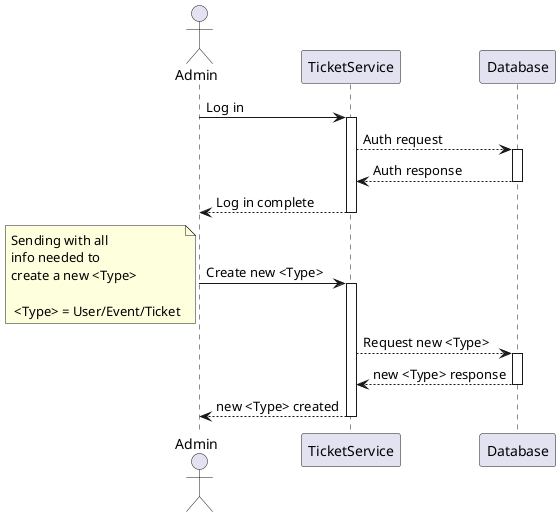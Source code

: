 @startuml
Actor Admin
Admin -> TicketService: Log in
activate TicketService
TicketService --> Database: Auth request
activate Database
TicketService <-- Database: Auth response
deactivate Database
TicketService --> Admin : Log in complete
deactivate TicketService
Admin -> TicketService : Create new <Type>
activate TicketService
note left: Sending with all \ninfo needed to \ncreate a new <Type>\n\n <Type> = User/Event/Ticket
TicketService --> Database: Request new <Type>
activate Database
Database --> TicketService : new <Type> response
deactivate Database
TicketService --> Admin : new <Type> created
deactivate TicketService
@enduml
